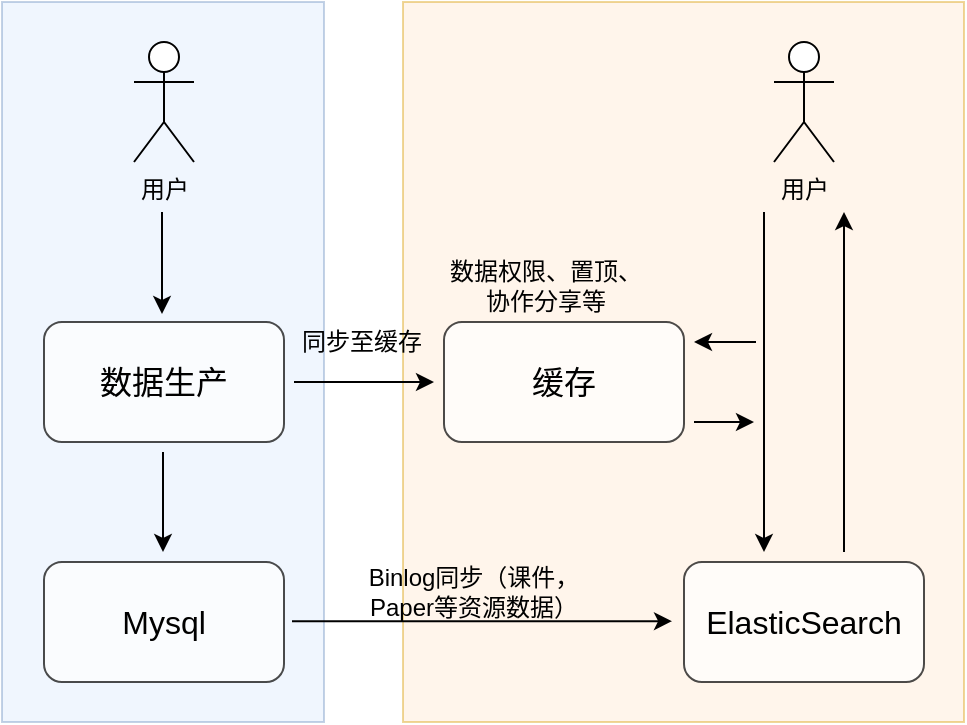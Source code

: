 <mxfile version="24.7.8">
  <diagram name="第 1 页" id="qhgzxzfY0M7wBXLChHcc">
    <mxGraphModel dx="875" dy="517" grid="1" gridSize="10" guides="1" tooltips="1" connect="1" arrows="1" fold="1" page="1" pageScale="1" pageWidth="827" pageHeight="1169" math="0" shadow="0">
      <root>
        <mxCell id="0" />
        <mxCell id="1" parent="0" />
        <mxCell id="2_8pNaF0JGxz7HWhpokf-18" value="" style="rounded=0;whiteSpace=wrap;html=1;fillColor=#ffe6cc;strokeColor=#d79b00;opacity=40;" vertex="1" parent="1">
          <mxGeometry x="299.5" y="160" width="280.5" height="360" as="geometry" />
        </mxCell>
        <mxCell id="2_8pNaF0JGxz7HWhpokf-17" value="" style="rounded=0;whiteSpace=wrap;html=1;fillColor=#dae8fc;strokeColor=#6c8ebf;opacity=40;" vertex="1" parent="1">
          <mxGeometry x="99" y="160" width="161" height="360" as="geometry" />
        </mxCell>
        <mxCell id="2_8pNaF0JGxz7HWhpokf-1" value="用户" style="shape=umlActor;verticalLabelPosition=bottom;verticalAlign=top;html=1;outlineConnect=0;" vertex="1" parent="1">
          <mxGeometry x="165" y="180" width="30" height="60" as="geometry" />
        </mxCell>
        <mxCell id="2_8pNaF0JGxz7HWhpokf-2" value="数据生产" style="rounded=1;whiteSpace=wrap;html=1;fontSize=16;opacity=70;" vertex="1" parent="1">
          <mxGeometry x="120" y="320" width="120" height="60" as="geometry" />
        </mxCell>
        <mxCell id="2_8pNaF0JGxz7HWhpokf-3" value="Mysql" style="rounded=1;whiteSpace=wrap;html=1;fontSize=16;opacity=70;" vertex="1" parent="1">
          <mxGeometry x="120" y="440" width="120" height="60" as="geometry" />
        </mxCell>
        <mxCell id="2_8pNaF0JGxz7HWhpokf-4" value="ElasticSearch" style="rounded=1;whiteSpace=wrap;html=1;fontSize=16;opacity=70;" vertex="1" parent="1">
          <mxGeometry x="440" y="440" width="120" height="60" as="geometry" />
        </mxCell>
        <mxCell id="2_8pNaF0JGxz7HWhpokf-5" value="缓存" style="rounded=1;whiteSpace=wrap;html=1;fontSize=16;opacity=70;" vertex="1" parent="1">
          <mxGeometry x="320" y="320" width="120" height="60" as="geometry" />
        </mxCell>
        <mxCell id="2_8pNaF0JGxz7HWhpokf-6" value="用户" style="shape=umlActor;verticalLabelPosition=bottom;verticalAlign=top;html=1;outlineConnect=0;" vertex="1" parent="1">
          <mxGeometry x="485" y="180" width="30" height="60" as="geometry" />
        </mxCell>
        <mxCell id="2_8pNaF0JGxz7HWhpokf-7" value="" style="endArrow=classic;html=1;rounded=0;" edge="1" parent="1">
          <mxGeometry width="50" height="50" relative="1" as="geometry">
            <mxPoint x="179" y="265" as="sourcePoint" />
            <mxPoint x="179" y="316" as="targetPoint" />
          </mxGeometry>
        </mxCell>
        <mxCell id="2_8pNaF0JGxz7HWhpokf-8" value="" style="endArrow=classic;html=1;rounded=0;fontSize=16;" edge="1" parent="1">
          <mxGeometry width="50" height="50" relative="1" as="geometry">
            <mxPoint x="179.5" y="385" as="sourcePoint" />
            <mxPoint x="179.5" y="435" as="targetPoint" />
          </mxGeometry>
        </mxCell>
        <mxCell id="2_8pNaF0JGxz7HWhpokf-10" value="" style="endArrow=classic;html=1;rounded=0;fontSize=16;" edge="1" parent="1">
          <mxGeometry width="50" height="50" relative="1" as="geometry">
            <mxPoint x="245" y="350" as="sourcePoint" />
            <mxPoint x="315" y="350" as="targetPoint" />
          </mxGeometry>
        </mxCell>
        <mxCell id="2_8pNaF0JGxz7HWhpokf-11" value="" style="endArrow=classic;html=1;rounded=0;" edge="1" parent="1">
          <mxGeometry width="50" height="50" relative="1" as="geometry">
            <mxPoint x="480" y="265" as="sourcePoint" />
            <mxPoint x="480" y="435" as="targetPoint" />
          </mxGeometry>
        </mxCell>
        <mxCell id="2_8pNaF0JGxz7HWhpokf-12" value="" style="endArrow=classic;html=1;rounded=0;fontSize=16;" edge="1" parent="1">
          <mxGeometry width="50" height="50" relative="1" as="geometry">
            <mxPoint x="476" y="330" as="sourcePoint" />
            <mxPoint x="445" y="330" as="targetPoint" />
          </mxGeometry>
        </mxCell>
        <mxCell id="2_8pNaF0JGxz7HWhpokf-13" value="" style="endArrow=none;html=1;rounded=0;startArrow=classic;startFill=1;endFill=0;fontSize=16;" edge="1" parent="1">
          <mxGeometry width="50" height="50" relative="1" as="geometry">
            <mxPoint x="475" y="370" as="sourcePoint" />
            <mxPoint x="445" y="370" as="targetPoint" />
          </mxGeometry>
        </mxCell>
        <mxCell id="2_8pNaF0JGxz7HWhpokf-14" value="" style="endArrow=none;html=1;rounded=0;startArrow=classic;startFill=1;endFill=0;" edge="1" parent="1">
          <mxGeometry width="50" height="50" relative="1" as="geometry">
            <mxPoint x="520" y="265" as="sourcePoint" />
            <mxPoint x="520" y="435" as="targetPoint" />
          </mxGeometry>
        </mxCell>
        <mxCell id="2_8pNaF0JGxz7HWhpokf-15" value="同步至缓存" style="text;html=1;align=center;verticalAlign=middle;whiteSpace=wrap;rounded=0;" vertex="1" parent="1">
          <mxGeometry x="244" y="315" width="70" height="30" as="geometry" />
        </mxCell>
        <mxCell id="2_8pNaF0JGxz7HWhpokf-16" value="数据权限、置顶、协作分享等" style="text;html=1;align=center;verticalAlign=middle;whiteSpace=wrap;rounded=0;" vertex="1" parent="1">
          <mxGeometry x="321" y="287" width="100" height="30" as="geometry" />
        </mxCell>
        <mxCell id="2_8pNaF0JGxz7HWhpokf-19" value="" style="endArrow=classic;html=1;rounded=0;fontSize=16;" edge="1" parent="1">
          <mxGeometry width="50" height="50" relative="1" as="geometry">
            <mxPoint x="244" y="469.58" as="sourcePoint" />
            <mxPoint x="434" y="469.58" as="targetPoint" />
          </mxGeometry>
        </mxCell>
        <mxCell id="2_8pNaF0JGxz7HWhpokf-20" value="B&lt;span style=&quot;background-color: initial;&quot;&gt;inlog同步（课件，Paper等资源数据）&lt;/span&gt;" style="text;html=1;align=center;verticalAlign=middle;whiteSpace=wrap;rounded=0;" vertex="1" parent="1">
          <mxGeometry x="280" y="440" width="110" height="30" as="geometry" />
        </mxCell>
      </root>
    </mxGraphModel>
  </diagram>
</mxfile>
